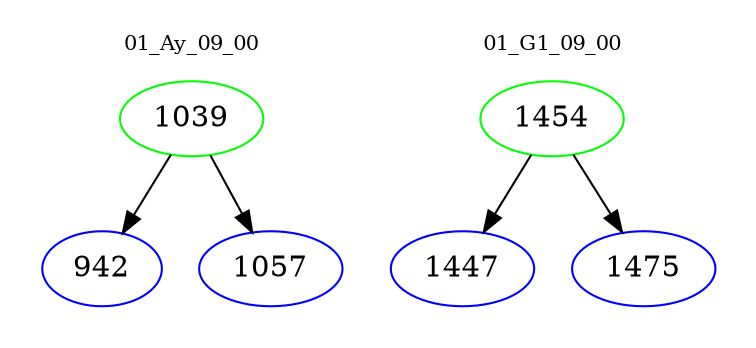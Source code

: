 digraph{
subgraph cluster_0 {
color = white
label = "01_Ay_09_00";
fontsize=10;
T0_1039 [label="1039", color="green"]
T0_1039 -> T0_942 [color="black"]
T0_942 [label="942", color="blue"]
T0_1039 -> T0_1057 [color="black"]
T0_1057 [label="1057", color="blue"]
}
subgraph cluster_1 {
color = white
label = "01_G1_09_00";
fontsize=10;
T1_1454 [label="1454", color="green"]
T1_1454 -> T1_1447 [color="black"]
T1_1447 [label="1447", color="blue"]
T1_1454 -> T1_1475 [color="black"]
T1_1475 [label="1475", color="blue"]
}
}
